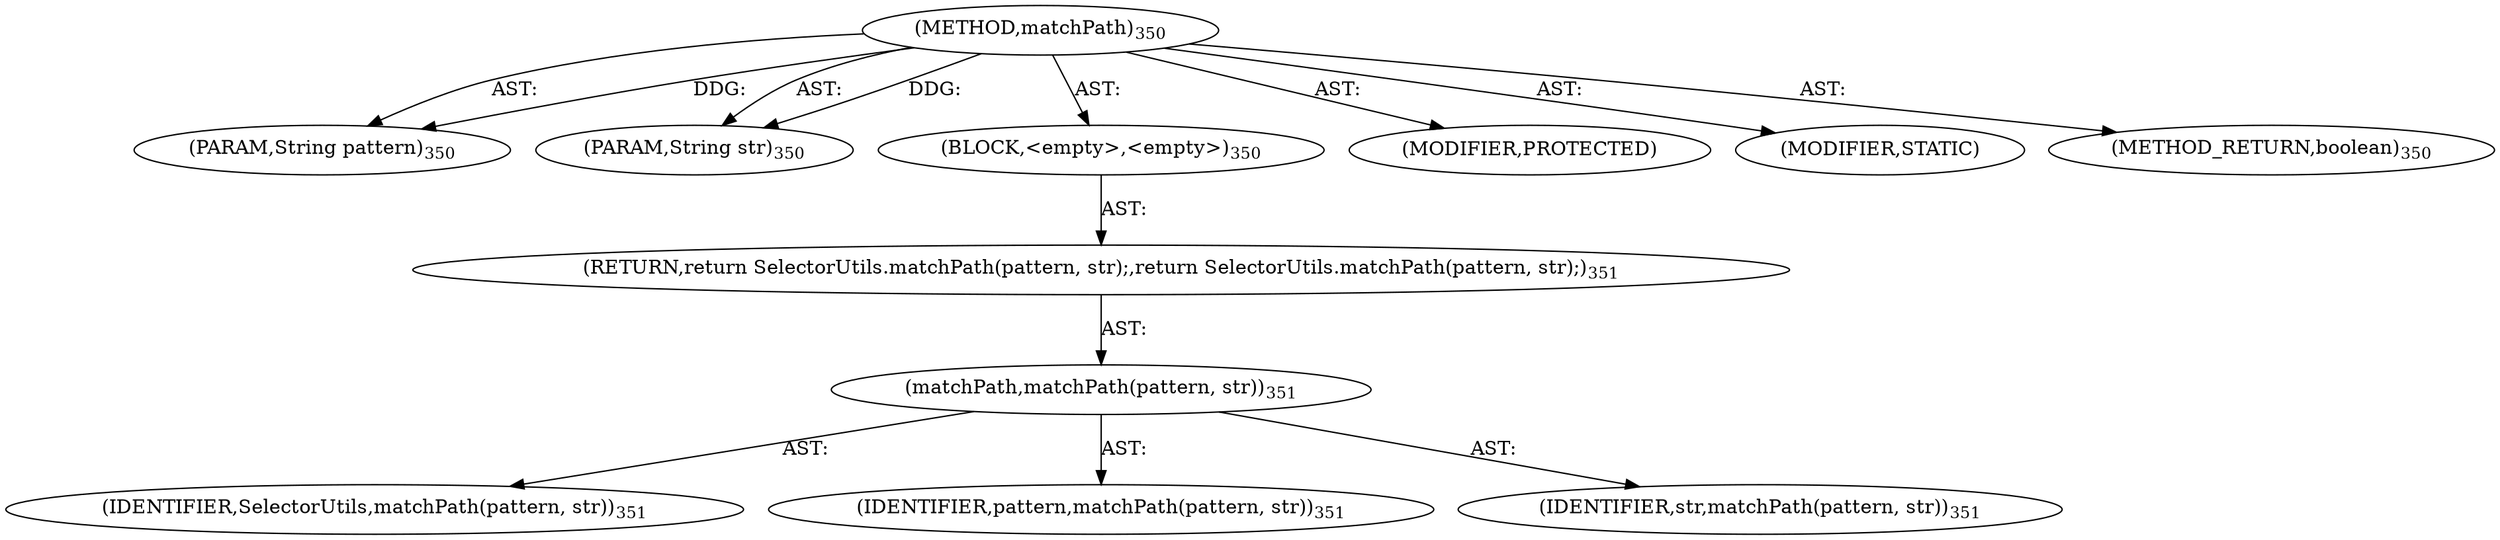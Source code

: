 digraph "matchPath" {  
"111669149699" [label = <(METHOD,matchPath)<SUB>350</SUB>> ]
"115964117024" [label = <(PARAM,String pattern)<SUB>350</SUB>> ]
"115964117025" [label = <(PARAM,String str)<SUB>350</SUB>> ]
"25769803779" [label = <(BLOCK,&lt;empty&gt;,&lt;empty&gt;)<SUB>350</SUB>> ]
"146028888066" [label = <(RETURN,return SelectorUtils.matchPath(pattern, str);,return SelectorUtils.matchPath(pattern, str);)<SUB>351</SUB>> ]
"30064771094" [label = <(matchPath,matchPath(pattern, str))<SUB>351</SUB>> ]
"68719476814" [label = <(IDENTIFIER,SelectorUtils,matchPath(pattern, str))<SUB>351</SUB>> ]
"68719476815" [label = <(IDENTIFIER,pattern,matchPath(pattern, str))<SUB>351</SUB>> ]
"68719476816" [label = <(IDENTIFIER,str,matchPath(pattern, str))<SUB>351</SUB>> ]
"133143986206" [label = <(MODIFIER,PROTECTED)> ]
"133143986207" [label = <(MODIFIER,STATIC)> ]
"128849018883" [label = <(METHOD_RETURN,boolean)<SUB>350</SUB>> ]
  "111669149699" -> "115964117024"  [ label = "AST: "] 
  "111669149699" -> "115964117025"  [ label = "AST: "] 
  "111669149699" -> "25769803779"  [ label = "AST: "] 
  "111669149699" -> "133143986206"  [ label = "AST: "] 
  "111669149699" -> "133143986207"  [ label = "AST: "] 
  "111669149699" -> "128849018883"  [ label = "AST: "] 
  "25769803779" -> "146028888066"  [ label = "AST: "] 
  "146028888066" -> "30064771094"  [ label = "AST: "] 
  "30064771094" -> "68719476814"  [ label = "AST: "] 
  "30064771094" -> "68719476815"  [ label = "AST: "] 
  "30064771094" -> "68719476816"  [ label = "AST: "] 
  "111669149699" -> "115964117024"  [ label = "DDG: "] 
  "111669149699" -> "115964117025"  [ label = "DDG: "] 
}

